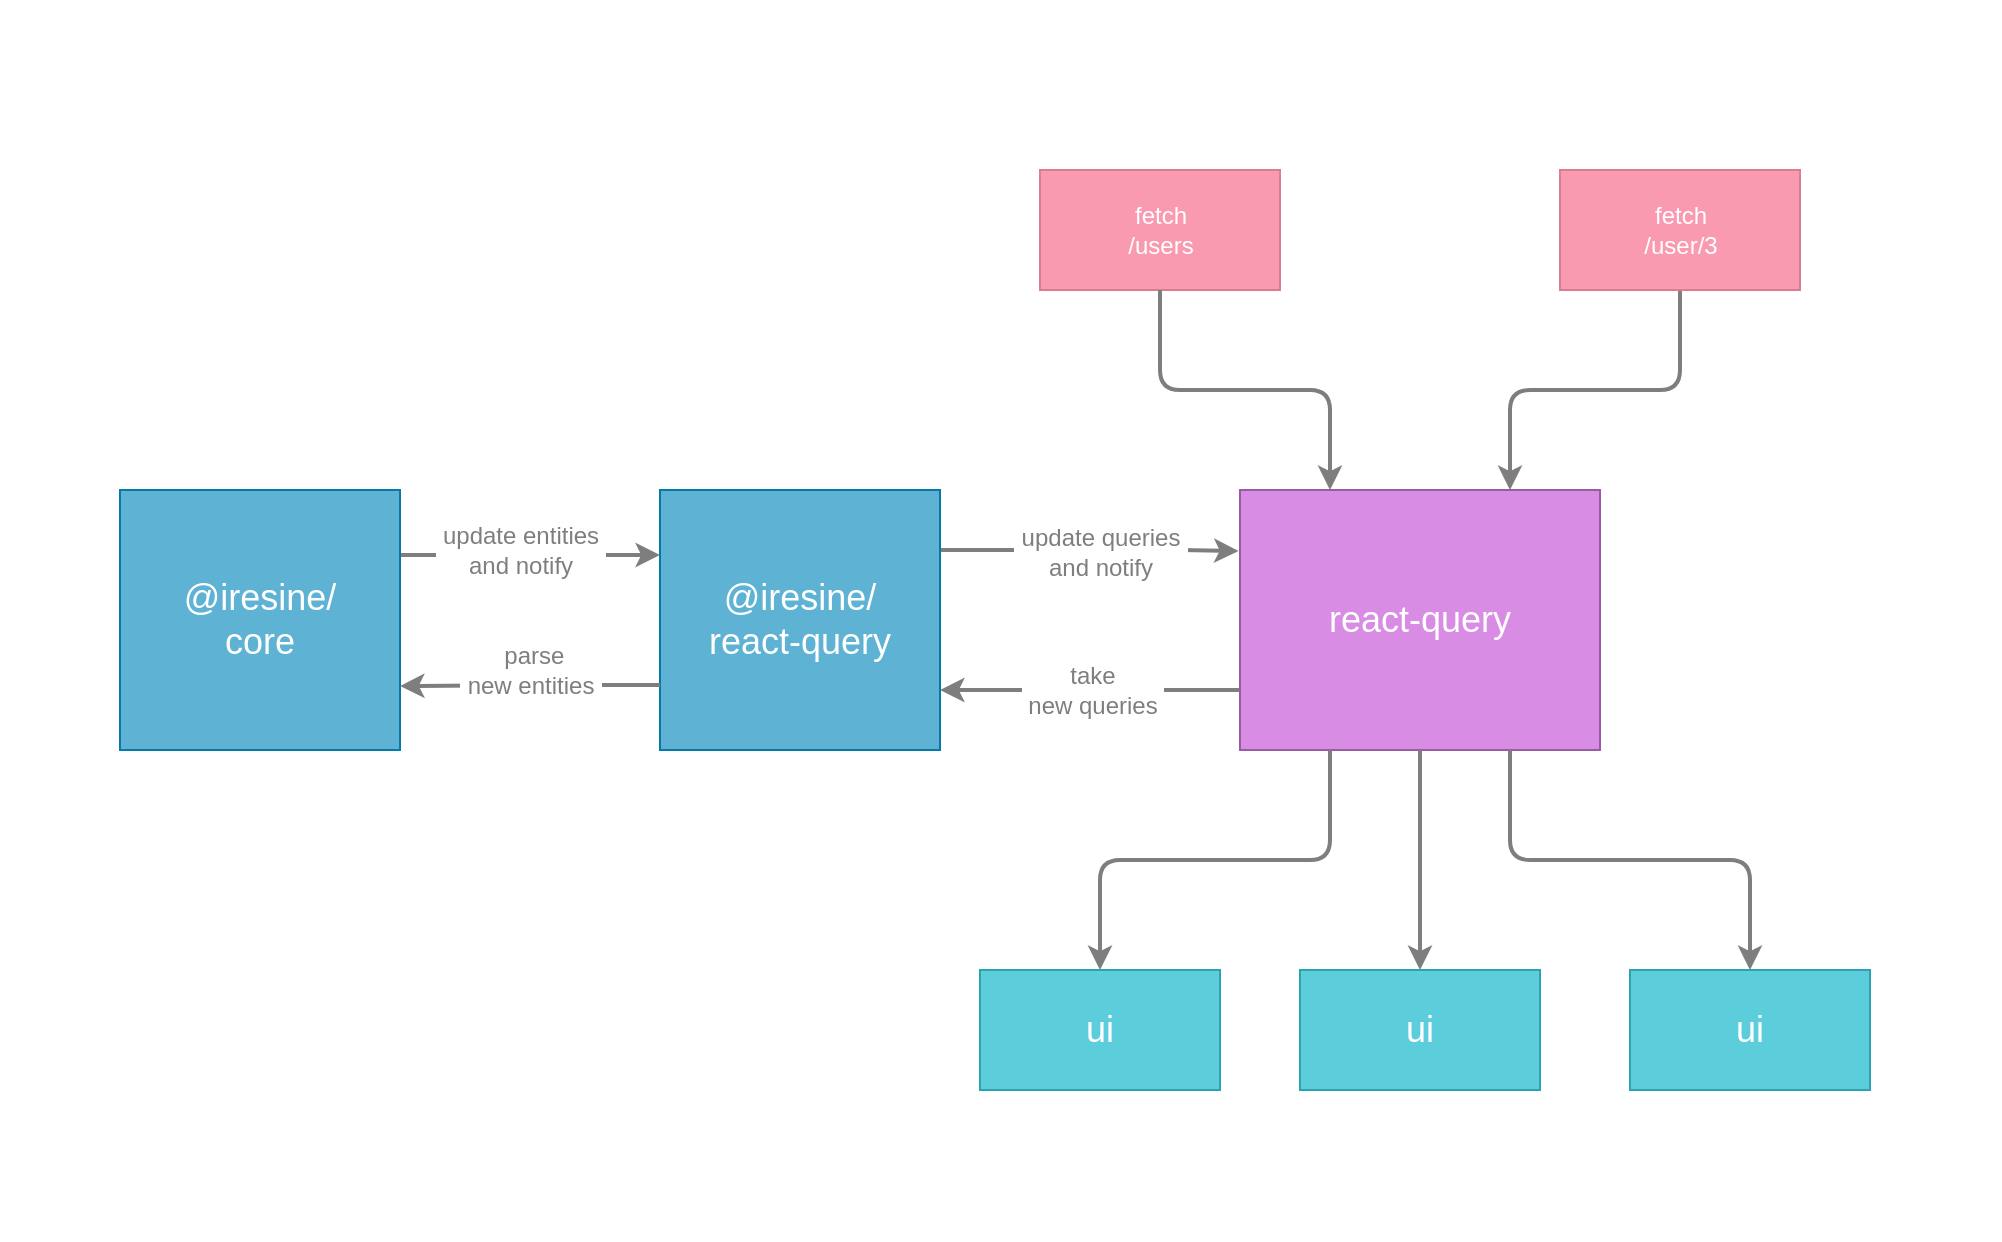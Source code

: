 <mxfile version="14.4.3" type="device"><diagram id="NrOwNcp14YaWtasBOtYL" name="Page-1"><mxGraphModel dx="2339" dy="724" grid="1" gridSize="10" guides="1" tooltips="1" connect="1" arrows="1" fold="1" page="1" pageScale="1" pageWidth="850" pageHeight="1100" math="0" shadow="0"><root><mxCell id="0"/><mxCell id="1" parent="0"/><mxCell id="rAOoqenxSkuvWeIJCf3b-6" value="" style="rounded=0;whiteSpace=wrap;html=1;strokeColor=none;fillColor=#FFFFFF;" vertex="1" parent="1"><mxGeometry x="-170" y="165" width="1000" height="620" as="geometry"/></mxCell><mxCell id="GQGkzYIl9FInj2-nQ7Ya-10" value="" style="rounded=0;whiteSpace=wrap;html=1;strokeColor=#d87e93;fillColor=#fa9ab1;" parent="1" vertex="1"><mxGeometry x="350" y="250" width="120" height="60" as="geometry"/></mxCell><mxCell id="GQGkzYIl9FInj2-nQ7Ya-24" style="rounded=1;orthogonalLoop=1;jettySize=auto;html=1;entryX=0.25;entryY=0;entryDx=0;entryDy=0;strokeColor=#7e7e7e;strokeWidth=2;exitX=0.5;exitY=1;exitDx=0;exitDy=0;edgeStyle=orthogonalEdgeStyle;" parent="1" source="GQGkzYIl9FInj2-nQ7Ya-10" target="GQGkzYIl9FInj2-nQ7Ya-18" edge="1"><mxGeometry relative="1" as="geometry"/></mxCell><mxCell id="GQGkzYIl9FInj2-nQ7Ya-11" value="&lt;font color=&quot;#ffffff&quot;&gt;fetch&lt;br&gt;/users&lt;/font&gt;" style="text;html=1;resizable=0;autosize=1;align=center;verticalAlign=middle;points=[];fillColor=none;rounded=0;" parent="1" vertex="1"><mxGeometry x="385" y="265" width="50" height="30" as="geometry"/></mxCell><mxCell id="GQGkzYIl9FInj2-nQ7Ya-26" style="edgeStyle=orthogonalEdgeStyle;rounded=1;orthogonalLoop=1;jettySize=auto;html=1;entryX=0.75;entryY=0;entryDx=0;entryDy=0;strokeColor=#7e7e7e;strokeWidth=2;" parent="1" source="GQGkzYIl9FInj2-nQ7Ya-15" target="GQGkzYIl9FInj2-nQ7Ya-18" edge="1"><mxGeometry relative="1" as="geometry"/></mxCell><mxCell id="GQGkzYIl9FInj2-nQ7Ya-15" value="" style="rounded=0;whiteSpace=wrap;html=1;strokeColor=#d87e93;fillColor=#fa9ab1;" parent="1" vertex="1"><mxGeometry x="610" y="250" width="120" height="60" as="geometry"/></mxCell><mxCell id="GQGkzYIl9FInj2-nQ7Ya-16" value="&lt;font color=&quot;#ffffff&quot;&gt;fetch&lt;br&gt;/user/3&lt;/font&gt;" style="text;html=1;resizable=0;autosize=1;align=center;verticalAlign=middle;points=[];fillColor=none;rounded=0;" parent="1" vertex="1"><mxGeometry x="645" y="265" width="50" height="30" as="geometry"/></mxCell><mxCell id="GQGkzYIl9FInj2-nQ7Ya-29" style="edgeStyle=orthogonalEdgeStyle;rounded=1;orthogonalLoop=1;jettySize=auto;html=1;strokeColor=#7e7e7e;strokeWidth=2;" parent="1" target="GQGkzYIl9FInj2-nQ7Ya-28" edge="1"><mxGeometry relative="1" as="geometry"><Array as="points"><mxPoint x="450" y="510"/></Array><mxPoint x="450" y="510" as="sourcePoint"/></mxGeometry></mxCell><mxCell id="GQGkzYIl9FInj2-nQ7Ya-30" value="&lt;font color=&quot;#7e7e7e&quot;&gt;&lt;span style=&quot;font-size: 12px&quot;&gt;take &lt;br&gt;&amp;nbsp;new queries&amp;nbsp;&lt;/span&gt;&lt;/font&gt;" style="edgeLabel;html=1;align=center;verticalAlign=middle;resizable=0;points=[];" parent="GQGkzYIl9FInj2-nQ7Ya-29" vertex="1" connectable="0"><mxGeometry x="0.145" y="-3" relative="1" as="geometry"><mxPoint x="11.36" y="3" as="offset"/></mxGeometry></mxCell><mxCell id="GQGkzYIl9FInj2-nQ7Ya-18" value="&lt;font color=&quot;#ffffff&quot; style=&quot;font-size: 18px&quot;&gt;react-query&lt;/font&gt;" style="rounded=0;whiteSpace=wrap;html=1;gradientColor=none;fillColor=#d88ce4;strokeColor=#995ba4;" parent="1" vertex="1"><mxGeometry x="450" y="410" width="180" height="130" as="geometry"/></mxCell><mxCell id="GQGkzYIl9FInj2-nQ7Ya-33" style="orthogonalLoop=1;jettySize=auto;html=1;entryX=0.5;entryY=0;entryDx=0;entryDy=0;strokeColor=#7e7e7e;strokeWidth=2;exitX=0.25;exitY=1;exitDx=0;exitDy=0;edgeStyle=orthogonalEdgeStyle;" parent="1" source="GQGkzYIl9FInj2-nQ7Ya-18" target="GQGkzYIl9FInj2-nQ7Ya-27" edge="1"><mxGeometry relative="1" as="geometry"><mxPoint x="380" y="580" as="sourcePoint"/></mxGeometry></mxCell><mxCell id="GQGkzYIl9FInj2-nQ7Ya-27" value="&lt;font color=&quot;#ffffff&quot; style=&quot;font-size: 18px&quot;&gt;ui&lt;/font&gt;" style="rounded=0;whiteSpace=wrap;html=1;gradientColor=none;strokeColor=#2ea3b0;fillColor=#5ccedb;" parent="1" vertex="1"><mxGeometry x="320" y="650" width="120" height="60" as="geometry"/></mxCell><mxCell id="GQGkzYIl9FInj2-nQ7Ya-38" style="rounded=0;orthogonalLoop=1;jettySize=auto;html=1;entryX=-0.004;entryY=0.235;entryDx=0;entryDy=0;strokeColor=#7e7e7e;strokeWidth=2;entryPerimeter=0;exitX=1.001;exitY=0.231;exitDx=0;exitDy=0;exitPerimeter=0;" parent="1" source="GQGkzYIl9FInj2-nQ7Ya-28" target="GQGkzYIl9FInj2-nQ7Ya-18" edge="1"><mxGeometry relative="1" as="geometry"><mxPoint x="291" y="430" as="sourcePoint"/><Array as="points"><mxPoint x="420" y="440"/></Array></mxGeometry></mxCell><mxCell id="GQGkzYIl9FInj2-nQ7Ya-39" value="&lt;font color=&quot;#7e7e7e&quot;&gt;&lt;span style=&quot;font-size: 12px&quot;&gt;&amp;nbsp;update queries&amp;nbsp;&lt;br&gt;and notify&lt;/span&gt;&lt;/font&gt;" style="edgeLabel;html=1;align=center;verticalAlign=middle;resizable=0;points=[];" parent="GQGkzYIl9FInj2-nQ7Ya-38" vertex="1" connectable="0"><mxGeometry x="-0.117" y="-1" relative="1" as="geometry"><mxPoint x="13.67" as="offset"/></mxGeometry></mxCell><mxCell id="GQGkzYIl9FInj2-nQ7Ya-28" value="&lt;font color=&quot;#ffffff&quot; style=&quot;font-size: 18px&quot;&gt;@iresine/&lt;br&gt;react-query&lt;br&gt;&lt;/font&gt;" style="rounded=0;whiteSpace=wrap;html=1;gradientColor=none;fillColor=#5eb2d3;strokeColor=#0879a7;" parent="1" vertex="1"><mxGeometry x="160" y="410" width="140" height="130" as="geometry"/></mxCell><mxCell id="GQGkzYIl9FInj2-nQ7Ya-35" style="edgeStyle=none;rounded=1;orthogonalLoop=1;jettySize=auto;html=1;strokeColor=#7e7e7e;strokeWidth=2;exitX=0.5;exitY=1;exitDx=0;exitDy=0;entryX=0.5;entryY=0;entryDx=0;entryDy=0;" parent="1" source="GQGkzYIl9FInj2-nQ7Ya-18" target="GQGkzYIl9FInj2-nQ7Ya-34" edge="1"><mxGeometry relative="1" as="geometry"><mxPoint x="510" y="590" as="targetPoint"/></mxGeometry></mxCell><mxCell id="GQGkzYIl9FInj2-nQ7Ya-34" value="&lt;font color=&quot;#ffffff&quot; style=&quot;font-size: 18px&quot;&gt;ui&lt;/font&gt;" style="rounded=0;whiteSpace=wrap;html=1;gradientColor=none;strokeColor=#2ea3b0;fillColor=#5ccedb;" parent="1" vertex="1"><mxGeometry x="480" y="650" width="120" height="60" as="geometry"/></mxCell><mxCell id="GQGkzYIl9FInj2-nQ7Ya-37" style="edgeStyle=orthogonalEdgeStyle;orthogonalLoop=1;jettySize=auto;html=1;strokeColor=#7e7e7e;strokeWidth=2;entryX=0.5;entryY=0;entryDx=0;entryDy=0;exitX=0.75;exitY=1;exitDx=0;exitDy=0;rounded=1;" parent="1" source="GQGkzYIl9FInj2-nQ7Ya-18" target="GQGkzYIl9FInj2-nQ7Ya-36" edge="1"><mxGeometry relative="1" as="geometry"><mxPoint x="679" y="540" as="sourcePoint"/><mxPoint x="590" y="550" as="targetPoint"/></mxGeometry></mxCell><mxCell id="GQGkzYIl9FInj2-nQ7Ya-36" value="&lt;font color=&quot;#ffffff&quot; style=&quot;font-size: 18px&quot;&gt;ui&lt;/font&gt;" style="rounded=0;whiteSpace=wrap;html=1;gradientColor=none;strokeColor=#2ea3b0;fillColor=#5ccedb;" parent="1" vertex="1"><mxGeometry x="645" y="650" width="120" height="60" as="geometry"/></mxCell><mxCell id="rAOoqenxSkuvWeIJCf3b-2" style="edgeStyle=orthogonalEdgeStyle;rounded=0;orthogonalLoop=1;jettySize=auto;html=1;strokeWidth=2;strokeColor=#7E7E7E;exitX=1;exitY=0.25;exitDx=0;exitDy=0;entryX=0;entryY=0.25;entryDx=0;entryDy=0;" edge="1" parent="1" source="rAOoqenxSkuvWeIJCf3b-1" target="GQGkzYIl9FInj2-nQ7Ya-28"><mxGeometry relative="1" as="geometry"><mxPoint x="150" y="443" as="targetPoint"/><Array as="points"/></mxGeometry></mxCell><mxCell id="rAOoqenxSkuvWeIJCf3b-3" value="&lt;font color=&quot;#7e7e7e&quot;&gt;&lt;span style=&quot;font-size: 12px&quot;&gt;&amp;nbsp;update entities&amp;nbsp;&lt;br&gt;and notify&lt;/span&gt;&lt;/font&gt;" style="edgeLabel;html=1;align=center;verticalAlign=middle;resizable=0;points=[];" vertex="1" connectable="0" parent="rAOoqenxSkuvWeIJCf3b-2"><mxGeometry x="-0.245" y="3" relative="1" as="geometry"><mxPoint x="10.86" as="offset"/></mxGeometry></mxCell><mxCell id="rAOoqenxSkuvWeIJCf3b-1" value="&lt;font color=&quot;#ffffff&quot; style=&quot;font-size: 18px&quot;&gt;@iresine/&lt;br&gt;core&lt;/font&gt;" style="rounded=0;whiteSpace=wrap;html=1;gradientColor=none;strokeColor=#0879a7;fillColor=#5eb2d3;" vertex="1" parent="1"><mxGeometry x="-110" y="410" width="140" height="130" as="geometry"/></mxCell><mxCell id="rAOoqenxSkuvWeIJCf3b-4" style="edgeStyle=orthogonalEdgeStyle;rounded=1;orthogonalLoop=1;jettySize=auto;html=1;strokeColor=#7e7e7e;strokeWidth=2;exitX=0;exitY=0.75;exitDx=0;exitDy=0;" edge="1" parent="1" source="GQGkzYIl9FInj2-nQ7Ya-28"><mxGeometry relative="1" as="geometry"><Array as="points"><mxPoint x="105" y="508"/><mxPoint x="32" y="508"/></Array><mxPoint x="140" y="519" as="sourcePoint"/><mxPoint x="30" y="508" as="targetPoint"/></mxGeometry></mxCell><mxCell id="rAOoqenxSkuvWeIJCf3b-5" value="&lt;font style=&quot;font-size: 12px&quot; color=&quot;#7e7e7e&quot;&gt;&amp;nbsp;parse&lt;br&gt;&amp;nbsp;new entities&amp;nbsp;&lt;/font&gt;" style="edgeLabel;html=1;align=center;verticalAlign=middle;resizable=0;points=[];" vertex="1" connectable="0" parent="rAOoqenxSkuvWeIJCf3b-4"><mxGeometry x="0.145" y="-3" relative="1" as="geometry"><mxPoint x="9.7" y="-4.5" as="offset"/></mxGeometry></mxCell></root></mxGraphModel></diagram></mxfile>
